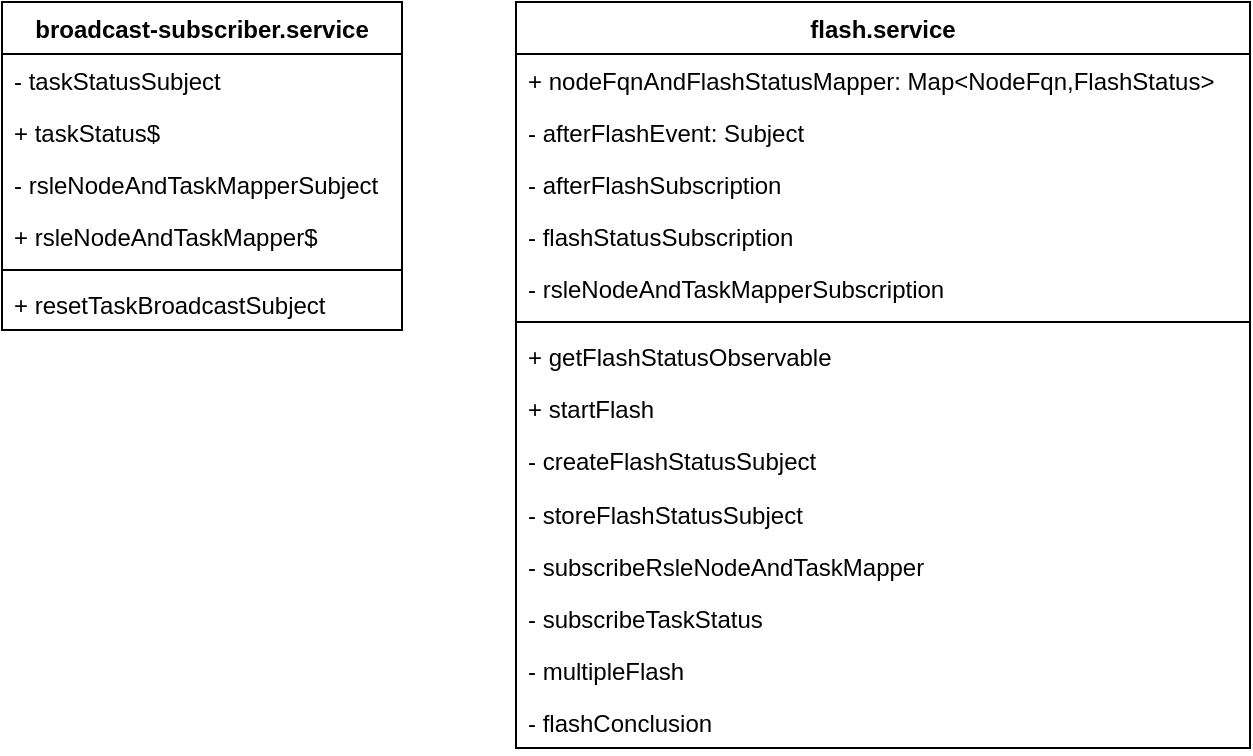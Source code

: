 <mxfile version="16.6.3" type="github">
  <diagram id="GxBTdln_U4BqLKOV0L5_" name="第 1 页">
    <mxGraphModel dx="1422" dy="794" grid="0" gridSize="10" guides="1" tooltips="1" connect="1" arrows="1" fold="1" page="0" pageScale="1" pageWidth="827" pageHeight="1169" background="#ffffff" math="0" shadow="0">
      <root>
        <mxCell id="0" />
        <mxCell id="1" parent="0" />
        <mxCell id="r8D3JHcTatnKne28WLY3-1" value="broadcast-subscriber.service" style="swimlane;fontStyle=1;align=center;verticalAlign=top;childLayout=stackLayout;horizontal=1;startSize=26;horizontalStack=0;resizeParent=1;resizeParentMax=0;resizeLast=0;collapsible=1;marginBottom=0;" parent="1" vertex="1">
          <mxGeometry x="173" y="130" width="200" height="164" as="geometry" />
        </mxCell>
        <mxCell id="r8D3JHcTatnKne28WLY3-7" value="- taskStatusSubject" style="text;strokeColor=none;fillColor=none;align=left;verticalAlign=top;spacingLeft=4;spacingRight=4;overflow=hidden;rotatable=0;points=[[0,0.5],[1,0.5]];portConstraint=eastwest;" parent="r8D3JHcTatnKne28WLY3-1" vertex="1">
          <mxGeometry y="26" width="200" height="26" as="geometry" />
        </mxCell>
        <mxCell id="r8D3JHcTatnKne28WLY3-2" value="+ taskStatus$" style="text;strokeColor=none;fillColor=none;align=left;verticalAlign=top;spacingLeft=4;spacingRight=4;overflow=hidden;rotatable=0;points=[[0,0.5],[1,0.5]];portConstraint=eastwest;" parent="r8D3JHcTatnKne28WLY3-1" vertex="1">
          <mxGeometry y="52" width="200" height="26" as="geometry" />
        </mxCell>
        <mxCell id="r8D3JHcTatnKne28WLY3-5" value="- rsleNodeAndTaskMapperSubject" style="text;strokeColor=none;fillColor=none;align=left;verticalAlign=top;spacingLeft=4;spacingRight=4;overflow=hidden;rotatable=0;points=[[0,0.5],[1,0.5]];portConstraint=eastwest;" parent="r8D3JHcTatnKne28WLY3-1" vertex="1">
          <mxGeometry y="78" width="200" height="26" as="geometry" />
        </mxCell>
        <mxCell id="r8D3JHcTatnKne28WLY3-6" value="+ rsleNodeAndTaskMapper$" style="text;strokeColor=none;fillColor=none;align=left;verticalAlign=top;spacingLeft=4;spacingRight=4;overflow=hidden;rotatable=0;points=[[0,0.5],[1,0.5]];portConstraint=eastwest;" parent="r8D3JHcTatnKne28WLY3-1" vertex="1">
          <mxGeometry y="104" width="200" height="26" as="geometry" />
        </mxCell>
        <mxCell id="r8D3JHcTatnKne28WLY3-3" value="" style="line;strokeWidth=1;fillColor=none;align=left;verticalAlign=middle;spacingTop=-1;spacingLeft=3;spacingRight=3;rotatable=0;labelPosition=right;points=[];portConstraint=eastwest;" parent="r8D3JHcTatnKne28WLY3-1" vertex="1">
          <mxGeometry y="130" width="200" height="8" as="geometry" />
        </mxCell>
        <mxCell id="r8D3JHcTatnKne28WLY3-4" value="+ resetTaskBroadcastSubject" style="text;strokeColor=none;fillColor=none;align=left;verticalAlign=top;spacingLeft=4;spacingRight=4;overflow=hidden;rotatable=0;points=[[0,0.5],[1,0.5]];portConstraint=eastwest;" parent="r8D3JHcTatnKne28WLY3-1" vertex="1">
          <mxGeometry y="138" width="200" height="26" as="geometry" />
        </mxCell>
        <mxCell id="r8D3JHcTatnKne28WLY3-13" value="flash.service" style="swimlane;fontStyle=1;align=center;verticalAlign=top;childLayout=stackLayout;horizontal=1;startSize=26;horizontalStack=0;resizeParent=1;resizeParentMax=0;resizeLast=0;collapsible=1;marginBottom=0;" parent="1" vertex="1">
          <mxGeometry x="430" y="130" width="367" height="373" as="geometry" />
        </mxCell>
        <mxCell id="r8D3JHcTatnKne28WLY3-17" value="+ nodeFqnAndFlashStatusMapper: Map&lt;NodeFqn,FlashStatus&gt;" style="text;strokeColor=none;fillColor=none;align=left;verticalAlign=top;spacingLeft=4;spacingRight=4;overflow=hidden;rotatable=0;points=[[0,0.5],[1,0.5]];portConstraint=eastwest;" parent="r8D3JHcTatnKne28WLY3-13" vertex="1">
          <mxGeometry y="26" width="367" height="26" as="geometry" />
        </mxCell>
        <mxCell id="r8D3JHcTatnKne28WLY3-14" value="- afterFlashEvent: Subject" style="text;strokeColor=none;fillColor=none;align=left;verticalAlign=top;spacingLeft=4;spacingRight=4;overflow=hidden;rotatable=0;points=[[0,0.5],[1,0.5]];portConstraint=eastwest;" parent="r8D3JHcTatnKne28WLY3-13" vertex="1">
          <mxGeometry y="52" width="367" height="26" as="geometry" />
        </mxCell>
        <mxCell id="r8D3JHcTatnKne28WLY3-24" value="- afterFlashSubscription" style="text;strokeColor=none;fillColor=none;align=left;verticalAlign=top;spacingLeft=4;spacingRight=4;overflow=hidden;rotatable=0;points=[[0,0.5],[1,0.5]];portConstraint=eastwest;" parent="r8D3JHcTatnKne28WLY3-13" vertex="1">
          <mxGeometry y="78" width="367" height="26" as="geometry" />
        </mxCell>
        <mxCell id="r8D3JHcTatnKne28WLY3-25" value="- flashStatusSubscription" style="text;strokeColor=none;fillColor=none;align=left;verticalAlign=top;spacingLeft=4;spacingRight=4;overflow=hidden;rotatable=0;points=[[0,0.5],[1,0.5]];portConstraint=eastwest;" parent="r8D3JHcTatnKne28WLY3-13" vertex="1">
          <mxGeometry y="104" width="367" height="26" as="geometry" />
        </mxCell>
        <mxCell id="r8D3JHcTatnKne28WLY3-26" value="- rsleNodeAndTaskMapperSubscription" style="text;strokeColor=none;fillColor=none;align=left;verticalAlign=top;spacingLeft=4;spacingRight=4;overflow=hidden;rotatable=0;points=[[0,0.5],[1,0.5]];portConstraint=eastwest;" parent="r8D3JHcTatnKne28WLY3-13" vertex="1">
          <mxGeometry y="130" width="367" height="26" as="geometry" />
        </mxCell>
        <mxCell id="r8D3JHcTatnKne28WLY3-15" value="" style="line;strokeWidth=1;fillColor=none;align=left;verticalAlign=middle;spacingTop=-1;spacingLeft=3;spacingRight=3;rotatable=0;labelPosition=right;points=[];portConstraint=eastwest;" parent="r8D3JHcTatnKne28WLY3-13" vertex="1">
          <mxGeometry y="156" width="367" height="8" as="geometry" />
        </mxCell>
        <mxCell id="r8D3JHcTatnKne28WLY3-16" value="+ getFlashStatusObservable" style="text;strokeColor=none;fillColor=none;align=left;verticalAlign=top;spacingLeft=4;spacingRight=4;overflow=hidden;rotatable=0;points=[[0,0.5],[1,0.5]];portConstraint=eastwest;" parent="r8D3JHcTatnKne28WLY3-13" vertex="1">
          <mxGeometry y="164" width="367" height="26" as="geometry" />
        </mxCell>
        <mxCell id="U06hc8JL7uiyJ1hZjo2l-1" value="+ startFlash" style="text;strokeColor=none;fillColor=none;align=left;verticalAlign=top;spacingLeft=4;spacingRight=4;overflow=hidden;rotatable=0;points=[[0,0.5],[1,0.5]];portConstraint=eastwest;" vertex="1" parent="r8D3JHcTatnKne28WLY3-13">
          <mxGeometry y="190" width="367" height="26" as="geometry" />
        </mxCell>
        <mxCell id="r8D3JHcTatnKne28WLY3-18" value="- createFlashStatusSubject" style="text;strokeColor=none;fillColor=none;align=left;verticalAlign=top;spacingLeft=4;spacingRight=4;overflow=hidden;rotatable=0;points=[[0,0.5],[1,0.5]];portConstraint=eastwest;" parent="r8D3JHcTatnKne28WLY3-13" vertex="1">
          <mxGeometry y="216" width="367" height="27" as="geometry" />
        </mxCell>
        <mxCell id="r8D3JHcTatnKne28WLY3-19" value="- storeFlashStatusSubject" style="text;strokeColor=none;fillColor=none;align=left;verticalAlign=top;spacingLeft=4;spacingRight=4;overflow=hidden;rotatable=0;points=[[0,0.5],[1,0.5]];portConstraint=eastwest;" parent="r8D3JHcTatnKne28WLY3-13" vertex="1">
          <mxGeometry y="243" width="367" height="26" as="geometry" />
        </mxCell>
        <mxCell id="r8D3JHcTatnKne28WLY3-20" value="- subscribeRsleNodeAndTaskMapper" style="text;strokeColor=none;fillColor=none;align=left;verticalAlign=top;spacingLeft=4;spacingRight=4;overflow=hidden;rotatable=0;points=[[0,0.5],[1,0.5]];portConstraint=eastwest;" parent="r8D3JHcTatnKne28WLY3-13" vertex="1">
          <mxGeometry y="269" width="367" height="26" as="geometry" />
        </mxCell>
        <mxCell id="r8D3JHcTatnKne28WLY3-21" value="- subscribeTaskStatus" style="text;strokeColor=none;fillColor=none;align=left;verticalAlign=top;spacingLeft=4;spacingRight=4;overflow=hidden;rotatable=0;points=[[0,0.5],[1,0.5]];portConstraint=eastwest;" parent="r8D3JHcTatnKne28WLY3-13" vertex="1">
          <mxGeometry y="295" width="367" height="26" as="geometry" />
        </mxCell>
        <mxCell id="r8D3JHcTatnKne28WLY3-22" value="- multipleFlash" style="text;strokeColor=none;fillColor=none;align=left;verticalAlign=top;spacingLeft=4;spacingRight=4;overflow=hidden;rotatable=0;points=[[0,0.5],[1,0.5]];portConstraint=eastwest;" parent="r8D3JHcTatnKne28WLY3-13" vertex="1">
          <mxGeometry y="321" width="367" height="26" as="geometry" />
        </mxCell>
        <mxCell id="r8D3JHcTatnKne28WLY3-23" value="- flashConclusion" style="text;strokeColor=none;fillColor=none;align=left;verticalAlign=top;spacingLeft=4;spacingRight=4;overflow=hidden;rotatable=0;points=[[0,0.5],[1,0.5]];portConstraint=eastwest;" parent="r8D3JHcTatnKne28WLY3-13" vertex="1">
          <mxGeometry y="347" width="367" height="26" as="geometry" />
        </mxCell>
      </root>
    </mxGraphModel>
  </diagram>
</mxfile>
